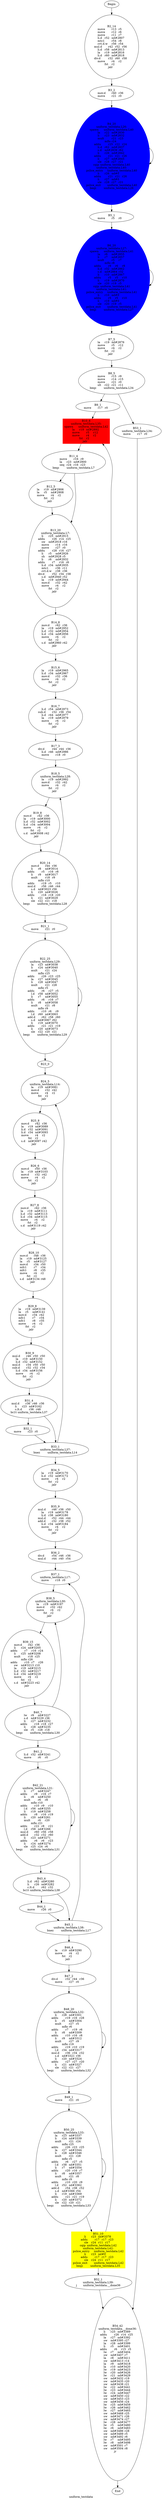 digraph G{
	label = "uniform_testdata"	style = "dashed";
	color = purple;
	Node0 [label = "Begin"];
	Node0 -> {Node2 }
	Node1 [label = "End"];
	Node1 -> {}
	Node2 [label = "B2_14\nmove	r13	r5	\nmove	r12	r6	\nmove	r11	r7	\nli.d	r52	nd#2807	\nmtc1	r54	r8	\ncvt.d.w	r56	r54	\nmul.d	r42	r52	r56	\nli.d	r58	nd#2813	\nla	r19	nd#2816	\nli.d	r60	nd#2818	\ndiv.d	r32	r60	r58	\nmove	r4	r2	\nfst	r2	\njalr	\n"];
	Node2 -> {Node3 }
	Node3 [label = "B3_2\nmov.d	r40	r36	\nmove	r21	r0	\n"];
	Node3 -> {Node4 }
	Node4 [label = "B4_20\nuniform_testdata.L26:\nspawn	uniform_testdata.L40\nla	r22	nd#2830	\nli	r23	nd#2832	\nmult	r21	r23	\nmflo	r24	\naddu	r25	r22	r24	\nli.d	r62	nd#2837	\ns.d	nd#2839	r62	\nli	r26	nd#2842	\naddu	r21	r21	r26	\nli	r27	nd#2845	\nsle	r28	r27	r21	\ncqip	uniform_testdata.L40\nuniform_testdata.L40:\npslice_entry	uniform_testdata.L40\nli	r26	nd#0	\naddu	r21	r21	r26	\nli	r27	nd#0	\nsle	r28	r27	r21	\npslice_exit	uniform_testdata.L40\nbeqz	uniform_testdata.L26\n"];
	Node4 -> {Node5 Node4 }
	Node5 [label = "B5_1\nmove	r5	r0	\n"];
	Node5 -> {Node6 }
	Node6 [label = "B6_20\nuniform_testdata.L27:\nspawn	uniform_testdata.L41\nla	r6	nd#2855	\nli	r7	nd#2857	\nmult	r5	r7	\nmflo	r8	\naddu	r9	r6	r8	\nli.d	r32	nd#2862	\ns.d	nd#2864	r32	\nli	r10	nd#2867	\naddu	r5	r5	r10	\nli	r19	nd#2870	\nsle	r20	r19	r5	\ncqip	uniform_testdata.L41\nuniform_testdata.L41:\npslice_entry	uniform_testdata.L41\nli	r10	nd#0	\naddu	r5	r5	r10	\nli	r19	nd#0	\nsle	r20	r19	r5	\npslice_exit	uniform_testdata.L41\nbeqz	uniform_testdata.L27\n"];
	Node6 -> {Node7 Node6 }
	Node7 [label = "B7_5\nla	r19	nd#2876	\nmove	r5	r12	\nmove	r4	r2	\nfst	r2	\njalr	\n"];
	Node7 -> {Node8 }
	Node8 [label = "B8_5\nmove	r15	r9	\nmove	r14	r15	\nmove	r21	r0	\nslt	r22	r21	r11	\nbeqz	uniform_testdata.L34\n"];
	Node8 -> {Node9 Node53 }
	Node9 [label = "B9_1\nmove	r17	r0	\n"];
	Node9 -> {Node10 }
	Node10 [label = "B10_6\nuniform_testdata.L35:\nspawn	uniform_testdata.L42\nla	r19	nd#2892	\nmove	r5	r12	\nmove	r4	r2	\nfst	r2	\njalr	\n"];
	Node10 -> {Node11 }
	Node11 [label = "B11_4\nmove	r16	r9	\nla	r23	nd#2900	\nseq	r24	r16	r23	\nbeqz	uniform_testdata.L7\n"];
	Node11 -> {Node12 Node13 }
	Node12 [label = "B12_5\nla	r19	nd#2906	\nla	r5	nd#2908	\nmove	r4	r2	\nfst	r2	\njalr	\n"];
	Node12 -> {Node13 }
	Node13 [label = "B13_20\nuniform_testdata.L7:\nli	r25	nd#2915	\naddu	r26	r14	r25	\nsw	nd#2918	r16	\nmove	r14	r16	\nmove	r27	r0	\naddu	r28	r16	r27	\nli	r5	nd#2926	\nsh	nd#2928	r5	\nli	r6	nd#2932	\naddu	r7	r16	r6	\nli.d	r34	nd#2935	\nmtc1	r36	r11	\ncvt.d.w	r38	r36	\ndiv.d	r52	r34	r38	\ns.d	nd#2940	r52	\nla	r19	nd#2944	\nmov.d	r32	r42	\nmove	r4	r2	\nfst	r2	\njalr	\n"];
	Node13 -> {Node14 }
	Node14 [label = "B14_8\nmov.d	r42	r36	\nla	r19	nd#2952	\nli.d	r32	nd#2954	\nli.d	r34	nd#2956	\nmove	r4	r2	\nfst	r2	\ns.d	nd#2960	r42	\njalr	\n"];
	Node14 -> {Node15 }
	Node15 [label = "B15_6\nla	r19	nd#2965	\nli.d	r34	nd#2967	\nmov.d	r32	r36	\nmove	r4	r2	\nfst	r2	\njalr	\n"];
	Node15 -> {Node16 }
	Node16 [label = "B16_7\nli.d	r54	nd#2973	\nsub.d	r32	r36	r54	\nli.d	r44	nd#2977	\nla	r19	nd#2979	\nmove	r4	r2	\nfst	r2	\njalr	\n"];
	Node16 -> {Node17 }
	Node17 [label = "B17_3\ndiv.d	r44	r44	r36	\nli.d	r46	nd#2986	\nmove	r18	r0	\n"];
	Node17 -> {Node18 }
	Node18 [label = "B18_5\nuniform_testdata.L28:\nla	r19	nd#2992	\nmov.d	r32	r42	\nmove	r4	r2	\nfst	r2	\njalr	\n"];
	Node18 -> {Node19 }
	Node19 [label = "B19_8\nmov.d	r42	r36	\nla	r19	nd#3000	\nli.d	r32	nd#3002	\nli.d	r34	nd#3004	\nmove	r4	r2	\nfst	r2	\ns.d	nd#3008	r42	\njalr	\n"];
	Node19 -> {Node20 }
	Node20 [label = "B20_14\nmov.d	r44	r36	\nli	r8	nd#3014	\naddu	r5	r16	r8	\nli	r9	nd#3017	\nmult	r18	r9	\nmflo	r10	\naddu	r19	r5	r10	\nmul.d	r56	r46	r44	\ns.d	nd#3023	r56	\nli	r20	nd#3026	\naddu	r18	r18	r20	\nli	r21	nd#3029	\nsle	r22	r21	r18	\nbeqz	uniform_testdata.L28\n"];
	Node20 -> {Node21 Node18 }
	Node21 [label = "B21_1\nmove	r21	r0	\n"];
	Node21 -> {Node22 }
	Node22 [label = "B22_25\nuniform_testdata.L29:\nla	r23	nd#3038	\nli	r24	nd#3040	\nmult	r21	r24	\nmflo	r25	\naddu	r26	r23	r25	\nla	r27	nd#3045	\nli	r28	nd#3047	\nmult	r21	r28	\nmflo	r5	\naddu	r6	r27	r5	\nl.d	r58	nd#3052	\nli	r7	nd#3055	\naddu	r6	r16	r7	\nli	r8	nd#3058	\nmult	r21	r8	\nmflo	r9	\naddu	r10	r6	r9	\nl.d	r60	nd#3063	\nadd.d	r62	r58	r60	\ns.d	nd#3067	r62	\nli	r19	nd#3070	\naddu	r21	r21	r19	\nli	r20	nd#3073	\nsle	r22	r20	r21	\nbeqz	uniform_testdata.L29\n"];
	Node22 -> {Node23 Node22 }
	Node23 [label = "B23_0\n"];
	Node23 -> {Node24 }
	Node24 [label = "B24_5\nuniform_testdata.L14:\nla	r19	nd#3081	\nmov.d	r32	r42	\nmove	r4	r2	\nfst	r2	\njalr	\n"];
	Node24 -> {Node25 }
	Node25 [label = "B25_8\nmov.d	r42	r36	\nla	r19	nd#3089	\nli.d	r32	nd#3091	\nli.d	r34	nd#3093	\nmove	r4	r2	\nfst	r2	\ns.d	nd#3097	r42	\njalr	\n"];
	Node25 -> {Node26 }
	Node26 [label = "B26_6\nmov.d	r50	r36	\nla	r19	nd#3103	\nmov.d	r32	r42	\nmove	r4	r2	\nfst	r2	\njalr	\n"];
	Node26 -> {Node27 }
	Node27 [label = "B27_8\nmov.d	r42	r36	\nla	r19	nd#3111	\nli.d	r32	nd#3113	\nli.d	r34	nd#3115	\nmove	r4	r2	\nfst	r2	\ns.d	nd#3119	r42	\njalr	\n"];
	Node27 -> {Node28 }
	Node28 [label = "B28_10\nmov.d	r48	r36	\nla	r19	nd#3125	\nla	r5	nd#3127	\nmov.d	r34	r50	\nmfc1	r7	r34	\nmfc1	r8	r35	\nmove	r4	r2	\nfst	r2	\ns.d	nd#3134	r48	\njalr	\n"];
	Node28 -> {Node29 }
	Node29 [label = "B29_8\nla	r19	nd#3139	\nla	r5	nd#3141	\nmov.d	r34	r42	\nmfc1	r7	r34	\nmfc1	r8	r35	\nmove	r4	r2	\nfst	r2	\njalr	\n"];
	Node29 -> {Node30 }
	Node30 [label = "B30_9\nmul.d	r46	r50	r50	\nla	r19	nd#3150	\nli.d	r32	nd#3152	\nmul.d	r34	r50	r50	\nsub.d	r32	r32	r34	\nli.d	r34	nd#3156	\nmove	r4	r2	\nfst	r2	\njalr	\n"];
	Node30 -> {Node31 }
	Node31 [label = "B31_4\nmul.d	r36	r46	r36	\nli	r23	nd#3162	\nc.lt.d	r36	r48	\nbc1t	uniform_testdata.L37\n"];
	Node31 -> {Node32 Node33 }
	Node32 [label = "B32_1\nmove	r23	r0	\n"];
	Node32 -> {Node33 }
	Node33 [label = "B33_1\nuniform_testdata.L37:\nbnez	uniform_testdata.L14\n"];
	Node33 -> {Node34 Node24 }
	Node34 [label = "B34_5\nla	r19	nd#3170	\nli.d	r32	nd#3172	\nmove	r4	r2	\nfst	r2	\njalr	\n"];
	Node34 -> {Node35 }
	Node35 [label = "B35_9\nmul.d	r46	r36	r50	\nla	r19	nd#3178	\nli.d	r38	nd#3180	\nmul.d	r52	r44	r44	\nadd.d	r32	r38	r52	\nli.d	r34	nd#3184	\nmove	r4	r2	\nfst	r2	\njalr	\n"];
	Node35 -> {Node36 }
	Node36 [label = "B36_2\ndiv.d	r54	r46	r36	\nmul.d	r44	r40	r54	\n"];
	Node36 -> {Node37 }
	Node37 [label = "B37_1\nuniform_testdata.L17:\nmove	r18	r0	\n"];
	Node37 -> {Node38 }
	Node38 [label = "B38_5\nuniform_testdata.L30:\nla	r19	nd#3197	\nmov.d	r32	r42	\nmove	r4	r2	\nfst	r2	\njalr	\n"];
	Node38 -> {Node39 }
	Node39 [label = "B39_15\nmov.d	r42	r36	\nli	r24	nd#3205	\naddu	r7	r16	r24	\nli	r25	nd#3208	\nmult	r18	r25	\nmflo	r26	\naddu	r10	r7	r26	\nsw	nd#3213	r10	\nla	r19	nd#3215	\nli.d	r32	nd#3217	\nli.d	r34	nd#3219	\nmove	r4	r2	\nfst	r2	\ns.d	nd#3223	r42	\njalr	\n"];
	Node39 -> {Node40 }
	Node40 [label = "B40_7\nlw	r9	nd#3227	\ns.d	nd#3229	r36	\nli	r27	nd#3232	\naddu	r18	r18	r27	\nli	r28	nd#3235	\nsle	r5	r28	r18	\nbeqz	uniform_testdata.L30\n"];
	Node40 -> {Node41 Node38 }
	Node41 [label = "B41_2\nli.d	r32	nd#3241	\nmove	r6	r0	\n"];
	Node41 -> {Node42 }
	Node42 [label = "B42_21\nuniform_testdata.L31:\nli	r7	nd#3247	\naddu	r9	r16	r7	\nli	r8	nd#3250	\nmult	r6	r8	\nmflo	r10	\naddu	r10	r9	r10	\nl.d	r56	nd#3255	\nli	r19	nd#3258	\naddu	r8	r16	r19	\nli	r20	nd#3261	\nmult	r6	r20	\nmflo	r21	\naddu	r22	r8	r21	\nl.d	r58	nd#3266	\nmul.d	r60	r56	r58	\nadd.d	r32	r32	r60	\nli	r23	nd#3271	\naddu	r6	r6	r23	\nli	r24	nd#3274	\nsle	r25	r24	r6	\nbeqz	uniform_testdata.L31\n"];
	Node42 -> {Node43 Node42 }
	Node43 [label = "B43_4\nli.d	r62	nd#3280	\nli	r26	nd#3282	\nc.lt.d	r62	r32	\nbc1t	uniform_testdata.L38\n"];
	Node43 -> {Node44 Node45 }
	Node44 [label = "B44_1\nmove	r26	r0	\n"];
	Node44 -> {Node45 }
	Node45 [label = "B45_1\nuniform_testdata.L38:\nbnez	uniform_testdata.L17\n"];
	Node45 -> {Node46 Node37 }
	Node46 [label = "B46_4\nla	r19	nd#3290	\nmove	r4	r2	\nfst	r2	\njalr	\n"];
	Node46 -> {Node47 }
	Node47 [label = "B47_2\ndiv.d	r32	r44	r36	\nmove	r27	r0	\n"];
	Node47 -> {Node48 }
	Node48 [label = "B48_20\nuniform_testdata.L32:\nli	r28	nd#3301	\naddu	r19	r16	r28	\nli	r5	nd#3304	\nmult	r27	r5	\nmflo	r6	\naddu	r7	r19	r6	\nli	r8	nd#3309	\naddu	r10	r16	r8	\nli	r9	nd#3312	\nmult	r27	r9	\nmflo	r19	\naddu	r19	r10	r19	\nl.d	r34	nd#3317	\nmul.d	r36	r34	r32	\ns.d	nd#3321	r36	\nli	r20	nd#3324	\naddu	r27	r27	r20	\nli	r21	nd#3327	\nsle	r22	r21	r27	\nbeqz	uniform_testdata.L32\n"];
	Node48 -> {Node49 Node48 }
	Node49 [label = "B49_1\nmove	r21	r0	\n"];
	Node49 -> {Node50 }
	Node50 [label = "B50_25\nuniform_testdata.L33:\nla	r23	nd#3337	\nli	r24	nd#3339	\nmult	r21	r24	\nmflo	r25	\naddu	r26	r23	r25	\nla	r27	nd#3344	\nli	r28	nd#3346	\nmult	r21	r28	\nmflo	r5	\naddu	r6	r27	r5	\nl.d	r38	nd#3351	\nli	r7	nd#3354	\naddu	r20	r16	r7	\nli	r8	nd#3357	\nmult	r21	r8	\nmflo	r9	\naddu	r10	r20	r9	\nl.d	r52	nd#3362	\nadd.d	r54	r38	r52	\ns.d	nd#3366	r54	\nli	r19	nd#3369	\naddu	r21	r21	r19	\nli	r20	nd#3372	\nsle	r22	r20	r21	\nbeqz	uniform_testdata.L33\n"];
	Node50 -> {Node51 Node50 }
	Node51 [label = "B51_10\nli	r23	nd#3378	\naddu	r17	r17	r23	\nsle	r24	r11	r17	\ncqip	uniform_testdata.L42\nuniform_testdata.L42:\npslice_entry	uniform_testdata.L42\nli	r23	nd#0	\naddu	r17	r17	r23	\nsle	r24	r11	r17	\npslice_exit	uniform_testdata.L42\nbeqz	uniform_testdata.L35\n"];
	Node51 -> {Node52 Node10 }
	Node52 [label = "B52_1\nuniform_testdata.L39:\nj	uniform_testdata.__done36\n"];
	Node52 -> {Node54 }
	Node53 [label = "B53_1\nuniform_testdata.L34:\nmove	r17	r0	\n"];
	Node53 -> {Node54 }
	Node54 [label = "B54_42\nuniform_testdata.__done36:\nli	r25	nd#3389	\naddu	r26	r14	r25	\nla	r27	nd#3392	\nsw	nd#3395	r27	\nla	r28	nd#3399	\nli	r5	nd#3401	\naddu	r6	r15	r5	\nlw	r7	nd#3404	\nsw	nd#3407	r7	\nla	r8	nd#3411	\nsw	nd#3413	r14	\nla	r9	nd#3418	\nla	r10	nd#3420	\nlw	r19	nd#3423	\nlw	r20	nd#3426	\nlw	r21	nd#3429	\nsw	nd#3432	r19	\nsw	nd#3435	r20	\nsw	nd#3438	r21	\nlw	r22	nd#3441	\nlw	r23	nd#3444	\nlw	r24	nd#3447	\nsw	nd#3450	r22	\nsw	nd#3453	r23	\nsw	nd#3456	r24	\nlw	r25	nd#3459	\nlw	r26	nd#3462	\nlw	r27	nd#3465	\nsw	nd#3468	r25	\nsw	nd#3471	r26	\nsw	nd#3474	r27	\nlw	r28	nd#3477	\nlw	r5	nd#3480	\nlw	r6	nd#3483	\nsw	nd#3486	r28	\nsw	nd#3489	r5	\nsw	nd#3492	r6	\nlw	r7	nd#3495	\nlw	r8	nd#3498	\nsw	nd#3501	r7	\nsw	nd#3504	r8	\njr	\n"];
	Node54 -> {Node1 }
	Node4 [shape = ellipse ,style=filled ,color=blue];
	Node6 [shape = ellipse ,style=filled ,color=blue];
	Node10 [shape = box ,style=filled ,color=red];
	Node51 [shape = polygon ,style=filled ,color=yellow];
}
